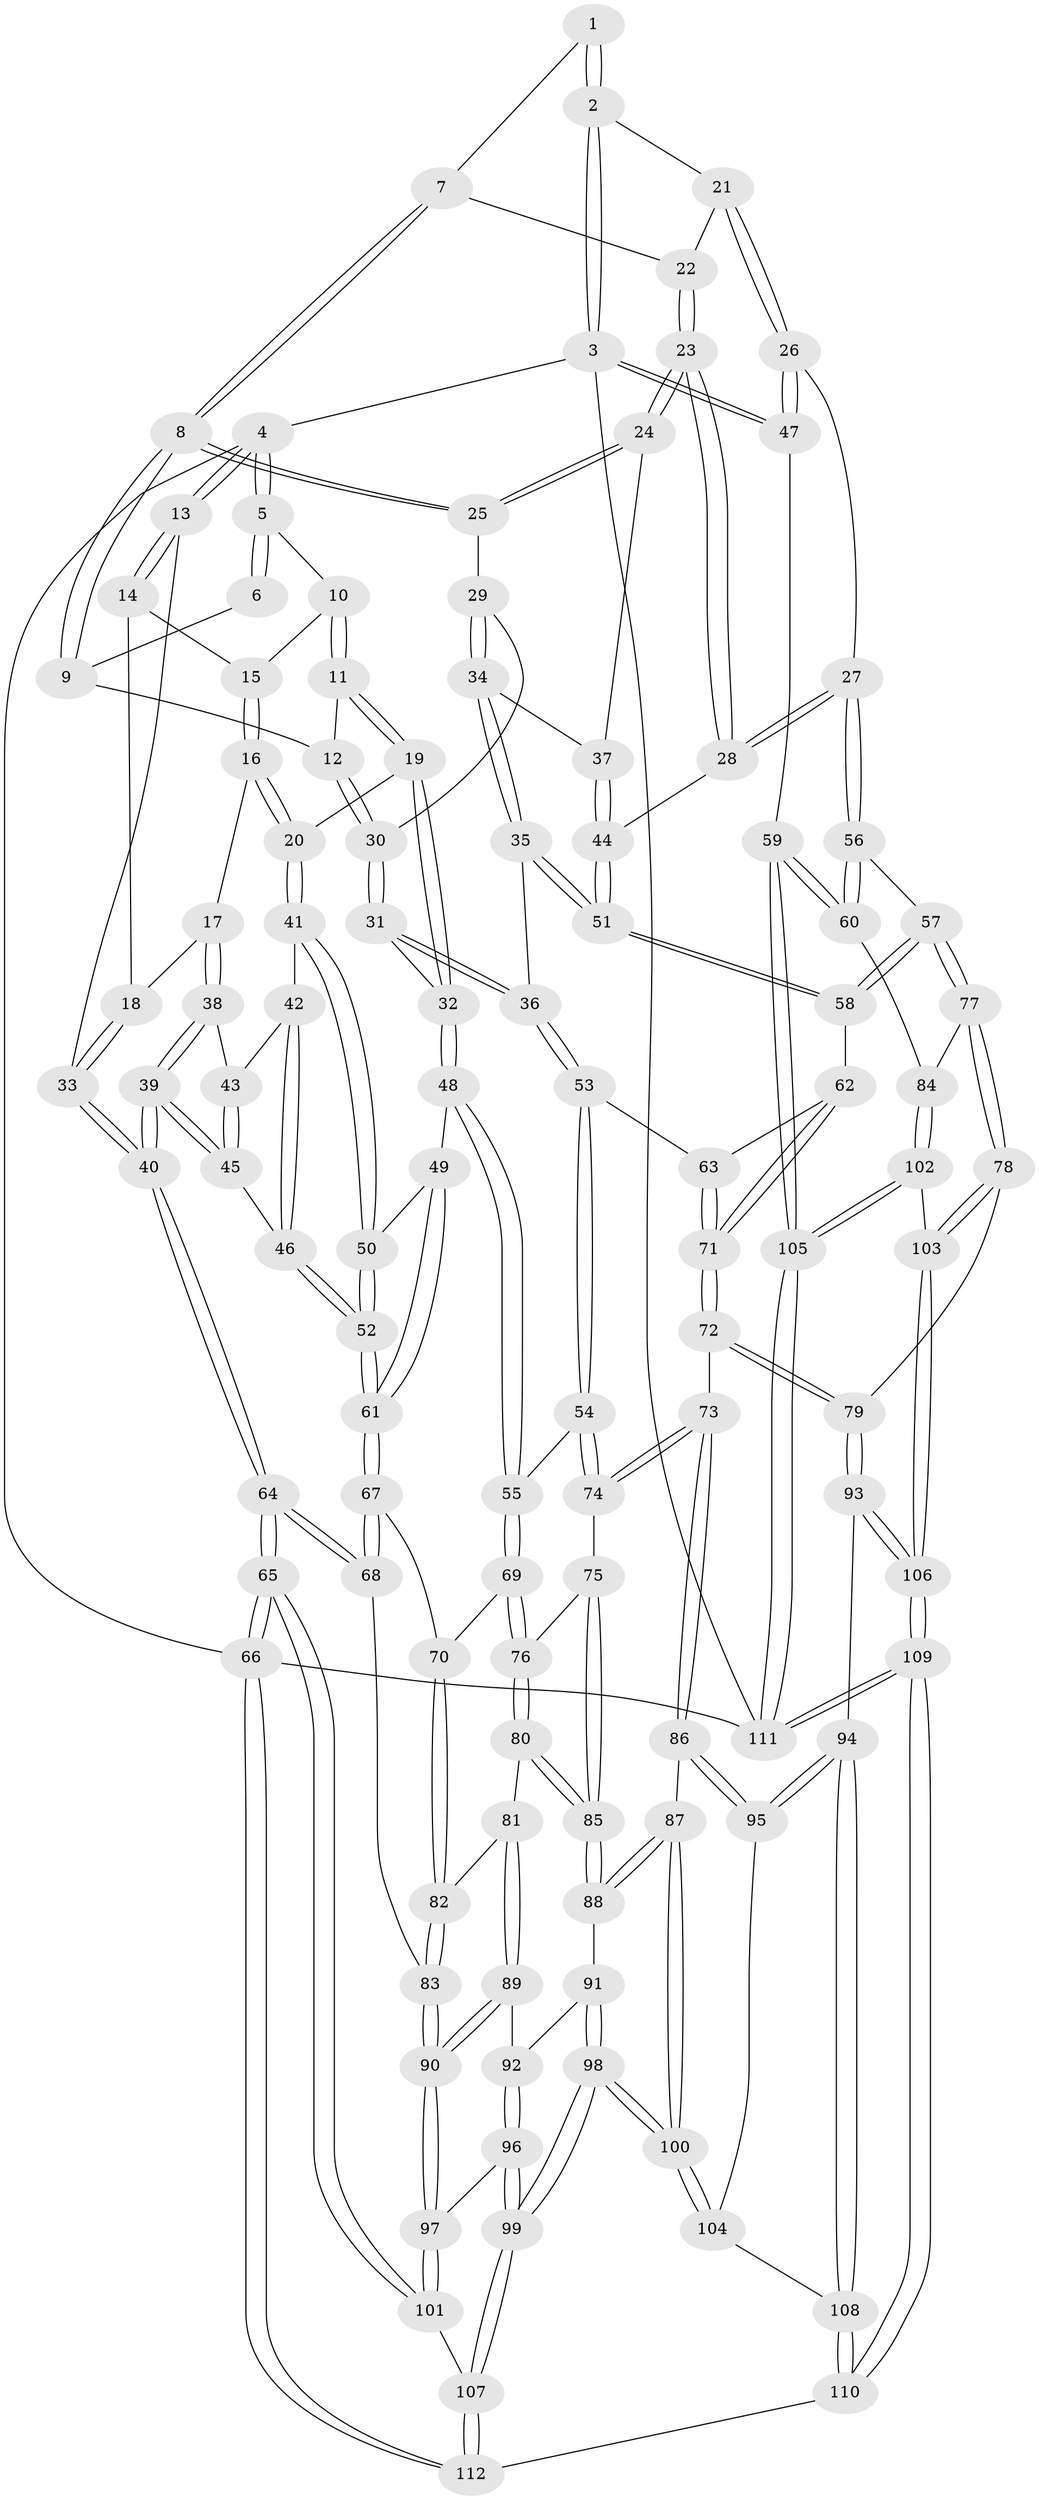 // Generated by graph-tools (version 1.1) at 2025/03/03/09/25 03:03:22]
// undirected, 112 vertices, 277 edges
graph export_dot {
graph [start="1"]
  node [color=gray90,style=filled];
  1 [pos="+0.7939143612733567+0"];
  2 [pos="+1+0"];
  3 [pos="+1+0"];
  4 [pos="+0+0"];
  5 [pos="+0.29643372216457703+0"];
  6 [pos="+0.672728096622246+0"];
  7 [pos="+0.7704891667804133+0.17698057863708744"];
  8 [pos="+0.7498481929884915+0.18405433628440773"];
  9 [pos="+0.6329412550172129+0.07256607481121667"];
  10 [pos="+0.29378042466319837+0"];
  11 [pos="+0.4440809433248096+0.1541974227549431"];
  12 [pos="+0.4720980228193717+0.1630316731080515"];
  13 [pos="+0+0"];
  14 [pos="+0.024874801954175196+0.060344440287046885"];
  15 [pos="+0.28273031763504575+0"];
  16 [pos="+0.2602819025237401+0.02479629651210072"];
  17 [pos="+0.09961446907356335+0.21466759050830392"];
  18 [pos="+0.03525909384399391+0.20679340315546305"];
  19 [pos="+0.36682586060971895+0.33107321078094004"];
  20 [pos="+0.2754436244230696+0.3223018531823465"];
  21 [pos="+0.8716984886901288+0.186010501493524"];
  22 [pos="+0.8044688254071499+0.18236068872280578"];
  23 [pos="+0.8152432099035717+0.361593792649273"];
  24 [pos="+0.7269646080818705+0.2773193271338704"];
  25 [pos="+0.736920715286237+0.19930515348230396"];
  26 [pos="+0.9685659991793318+0.3233894071509146"];
  27 [pos="+0.9022952837732603+0.3881371756097816"];
  28 [pos="+0.8227655286421198+0.37271687091656563"];
  29 [pos="+0.5573858470744711+0.23692444297240903"];
  30 [pos="+0.535960801394795+0.22435408155228667"];
  31 [pos="+0.4602478053581303+0.4042963373721041"];
  32 [pos="+0.38725352197911134+0.3702724436630429"];
  33 [pos="+0+0.21863135485504603"];
  34 [pos="+0.599527738677529+0.35230049927583496"];
  35 [pos="+0.5951268274653466+0.4119612987463837"];
  36 [pos="+0.5085202498008337+0.44697706793174347"];
  37 [pos="+0.7220617203888963+0.28573369309806207"];
  38 [pos="+0.10627894438465106+0.23340123120432205"];
  39 [pos="+0+0.465704172327328"];
  40 [pos="+0+0.48102185788211904"];
  41 [pos="+0.2119505660524467+0.34613579383676524"];
  42 [pos="+0.15712978946895279+0.3052013563089345"];
  43 [pos="+0.12350281026470047+0.26857829691520435"];
  44 [pos="+0.7182452138811933+0.42006367115068755"];
  45 [pos="+0+0.46547006526240103"];
  46 [pos="+0.0521438868079527+0.47876517036507443"];
  47 [pos="+1+0.33461301373102204"];
  48 [pos="+0.3072472973822206+0.500152128711476"];
  49 [pos="+0.2620475698212063+0.47278036643908045"];
  50 [pos="+0.2111893891288844+0.35816898361052857"];
  51 [pos="+0.6873840697042488+0.45882852067102753"];
  52 [pos="+0.09600889593500808+0.4978311508344249"];
  53 [pos="+0.5005974932487011+0.47707306286667917"];
  54 [pos="+0.3976230677032328+0.560891168711464"];
  55 [pos="+0.3078717686912589+0.5019797972786665"];
  56 [pos="+0.8793701157522942+0.5300607525330097"];
  57 [pos="+0.7458090582370367+0.5668737502350857"];
  58 [pos="+0.72158347724907+0.5421146595917385"];
  59 [pos="+1+0.6695662358204794"];
  60 [pos="+1+0.6551667203083964"];
  61 [pos="+0.11607995163200044+0.5201233143458848"];
  62 [pos="+0.6866527533996798+0.5501809666264452"];
  63 [pos="+0.5372558708346706+0.5452314509379088"];
  64 [pos="+0+0.7092971044735061"];
  65 [pos="+0+0.9363046179374542"];
  66 [pos="+0+1"];
  67 [pos="+0.14181410959329002+0.6013515868475604"];
  68 [pos="+0.08770230027669419+0.6810654014102526"];
  69 [pos="+0.23700269066923832+0.6070136375580303"];
  70 [pos="+0.2143406528786736+0.6129324997655594"];
  71 [pos="+0.542736935116137+0.6270917658477092"];
  72 [pos="+0.5288876676362996+0.6754584801889629"];
  73 [pos="+0.4666155845760171+0.6853707553906753"];
  74 [pos="+0.4046809382760215+0.630679574635215"];
  75 [pos="+0.3446068322520265+0.6553003638133817"];
  76 [pos="+0.29314461342584486+0.6447140183748671"];
  77 [pos="+0.7272393754475864+0.6970448398254185"];
  78 [pos="+0.6960650107475959+0.7280933925263875"];
  79 [pos="+0.6584299839605385+0.7525367016712529"];
  80 [pos="+0.2636307539359524+0.7189022215478541"];
  81 [pos="+0.24557772575495324+0.7218844792812432"];
  82 [pos="+0.22687835756983904+0.7047505923580114"];
  83 [pos="+0.12531607017243118+0.7387613299253167"];
  84 [pos="+0.8832673767225611+0.7459175059071826"];
  85 [pos="+0.31845203693936847+0.7419609484416787"];
  86 [pos="+0.45196866590017953+0.7220598037141813"];
  87 [pos="+0.34663192650124847+0.7850311888604554"];
  88 [pos="+0.3233701030621632+0.7544315453869276"];
  89 [pos="+0.2361618997012798+0.752316416480945"];
  90 [pos="+0.12694549951890682+0.744398791293444"];
  91 [pos="+0.24048794577800964+0.779836996107299"];
  92 [pos="+0.23955867121481317+0.7792805615086656"];
  93 [pos="+0.6401844938859319+0.8196970769628665"];
  94 [pos="+0.6149316319698799+0.8305832764050748"];
  95 [pos="+0.4695918842695814+0.8078467905308242"];
  96 [pos="+0.2193850972840694+0.7897972230814239"];
  97 [pos="+0.13602762104087182+0.8253525822196626"];
  98 [pos="+0.32864037568838217+0.9018978809627419"];
  99 [pos="+0.29310268241816284+0.971236864338289"];
  100 [pos="+0.3321446896795299+0.8976605743714507"];
  101 [pos="+0.1351420844346222+0.8294502141449724"];
  102 [pos="+0.8705692873174702+0.8817049015223961"];
  103 [pos="+0.8437599156996182+0.891402772329908"];
  104 [pos="+0.4411991709332276+0.8633328485612141"];
  105 [pos="+1+1"];
  106 [pos="+0.7225414037972776+0.9868268862523568"];
  107 [pos="+0.2604548983224534+1"];
  108 [pos="+0.5205659658401866+0.9159921056138497"];
  109 [pos="+0.6830744971231123+1"];
  110 [pos="+0.5081030919138952+1"];
  111 [pos="+1+1"];
  112 [pos="+0.25052800052319624+1"];
  1 -- 2;
  1 -- 2;
  1 -- 7;
  2 -- 3;
  2 -- 3;
  2 -- 21;
  3 -- 4;
  3 -- 47;
  3 -- 47;
  3 -- 111;
  4 -- 5;
  4 -- 5;
  4 -- 13;
  4 -- 13;
  4 -- 66;
  5 -- 6;
  5 -- 6;
  5 -- 10;
  6 -- 9;
  7 -- 8;
  7 -- 8;
  7 -- 22;
  8 -- 9;
  8 -- 9;
  8 -- 25;
  8 -- 25;
  9 -- 12;
  10 -- 11;
  10 -- 11;
  10 -- 15;
  11 -- 12;
  11 -- 19;
  11 -- 19;
  12 -- 30;
  12 -- 30;
  13 -- 14;
  13 -- 14;
  13 -- 33;
  14 -- 15;
  14 -- 18;
  15 -- 16;
  15 -- 16;
  16 -- 17;
  16 -- 20;
  16 -- 20;
  17 -- 18;
  17 -- 38;
  17 -- 38;
  18 -- 33;
  18 -- 33;
  19 -- 20;
  19 -- 32;
  19 -- 32;
  20 -- 41;
  20 -- 41;
  21 -- 22;
  21 -- 26;
  21 -- 26;
  22 -- 23;
  22 -- 23;
  23 -- 24;
  23 -- 24;
  23 -- 28;
  23 -- 28;
  24 -- 25;
  24 -- 25;
  24 -- 37;
  25 -- 29;
  26 -- 27;
  26 -- 47;
  26 -- 47;
  27 -- 28;
  27 -- 28;
  27 -- 56;
  27 -- 56;
  28 -- 44;
  29 -- 30;
  29 -- 34;
  29 -- 34;
  30 -- 31;
  30 -- 31;
  31 -- 32;
  31 -- 36;
  31 -- 36;
  32 -- 48;
  32 -- 48;
  33 -- 40;
  33 -- 40;
  34 -- 35;
  34 -- 35;
  34 -- 37;
  35 -- 36;
  35 -- 51;
  35 -- 51;
  36 -- 53;
  36 -- 53;
  37 -- 44;
  37 -- 44;
  38 -- 39;
  38 -- 39;
  38 -- 43;
  39 -- 40;
  39 -- 40;
  39 -- 45;
  39 -- 45;
  40 -- 64;
  40 -- 64;
  41 -- 42;
  41 -- 50;
  41 -- 50;
  42 -- 43;
  42 -- 46;
  42 -- 46;
  43 -- 45;
  43 -- 45;
  44 -- 51;
  44 -- 51;
  45 -- 46;
  46 -- 52;
  46 -- 52;
  47 -- 59;
  48 -- 49;
  48 -- 55;
  48 -- 55;
  49 -- 50;
  49 -- 61;
  49 -- 61;
  50 -- 52;
  50 -- 52;
  51 -- 58;
  51 -- 58;
  52 -- 61;
  52 -- 61;
  53 -- 54;
  53 -- 54;
  53 -- 63;
  54 -- 55;
  54 -- 74;
  54 -- 74;
  55 -- 69;
  55 -- 69;
  56 -- 57;
  56 -- 60;
  56 -- 60;
  57 -- 58;
  57 -- 58;
  57 -- 77;
  57 -- 77;
  58 -- 62;
  59 -- 60;
  59 -- 60;
  59 -- 105;
  59 -- 105;
  60 -- 84;
  61 -- 67;
  61 -- 67;
  62 -- 63;
  62 -- 71;
  62 -- 71;
  63 -- 71;
  63 -- 71;
  64 -- 65;
  64 -- 65;
  64 -- 68;
  64 -- 68;
  65 -- 66;
  65 -- 66;
  65 -- 101;
  65 -- 101;
  66 -- 112;
  66 -- 112;
  66 -- 111;
  67 -- 68;
  67 -- 68;
  67 -- 70;
  68 -- 83;
  69 -- 70;
  69 -- 76;
  69 -- 76;
  70 -- 82;
  70 -- 82;
  71 -- 72;
  71 -- 72;
  72 -- 73;
  72 -- 79;
  72 -- 79;
  73 -- 74;
  73 -- 74;
  73 -- 86;
  73 -- 86;
  74 -- 75;
  75 -- 76;
  75 -- 85;
  75 -- 85;
  76 -- 80;
  76 -- 80;
  77 -- 78;
  77 -- 78;
  77 -- 84;
  78 -- 79;
  78 -- 103;
  78 -- 103;
  79 -- 93;
  79 -- 93;
  80 -- 81;
  80 -- 85;
  80 -- 85;
  81 -- 82;
  81 -- 89;
  81 -- 89;
  82 -- 83;
  82 -- 83;
  83 -- 90;
  83 -- 90;
  84 -- 102;
  84 -- 102;
  85 -- 88;
  85 -- 88;
  86 -- 87;
  86 -- 95;
  86 -- 95;
  87 -- 88;
  87 -- 88;
  87 -- 100;
  87 -- 100;
  88 -- 91;
  89 -- 90;
  89 -- 90;
  89 -- 92;
  90 -- 97;
  90 -- 97;
  91 -- 92;
  91 -- 98;
  91 -- 98;
  92 -- 96;
  92 -- 96;
  93 -- 94;
  93 -- 106;
  93 -- 106;
  94 -- 95;
  94 -- 95;
  94 -- 108;
  94 -- 108;
  95 -- 104;
  96 -- 97;
  96 -- 99;
  96 -- 99;
  97 -- 101;
  97 -- 101;
  98 -- 99;
  98 -- 99;
  98 -- 100;
  98 -- 100;
  99 -- 107;
  99 -- 107;
  100 -- 104;
  100 -- 104;
  101 -- 107;
  102 -- 103;
  102 -- 105;
  102 -- 105;
  103 -- 106;
  103 -- 106;
  104 -- 108;
  105 -- 111;
  105 -- 111;
  106 -- 109;
  106 -- 109;
  107 -- 112;
  107 -- 112;
  108 -- 110;
  108 -- 110;
  109 -- 110;
  109 -- 110;
  109 -- 111;
  109 -- 111;
  110 -- 112;
}
